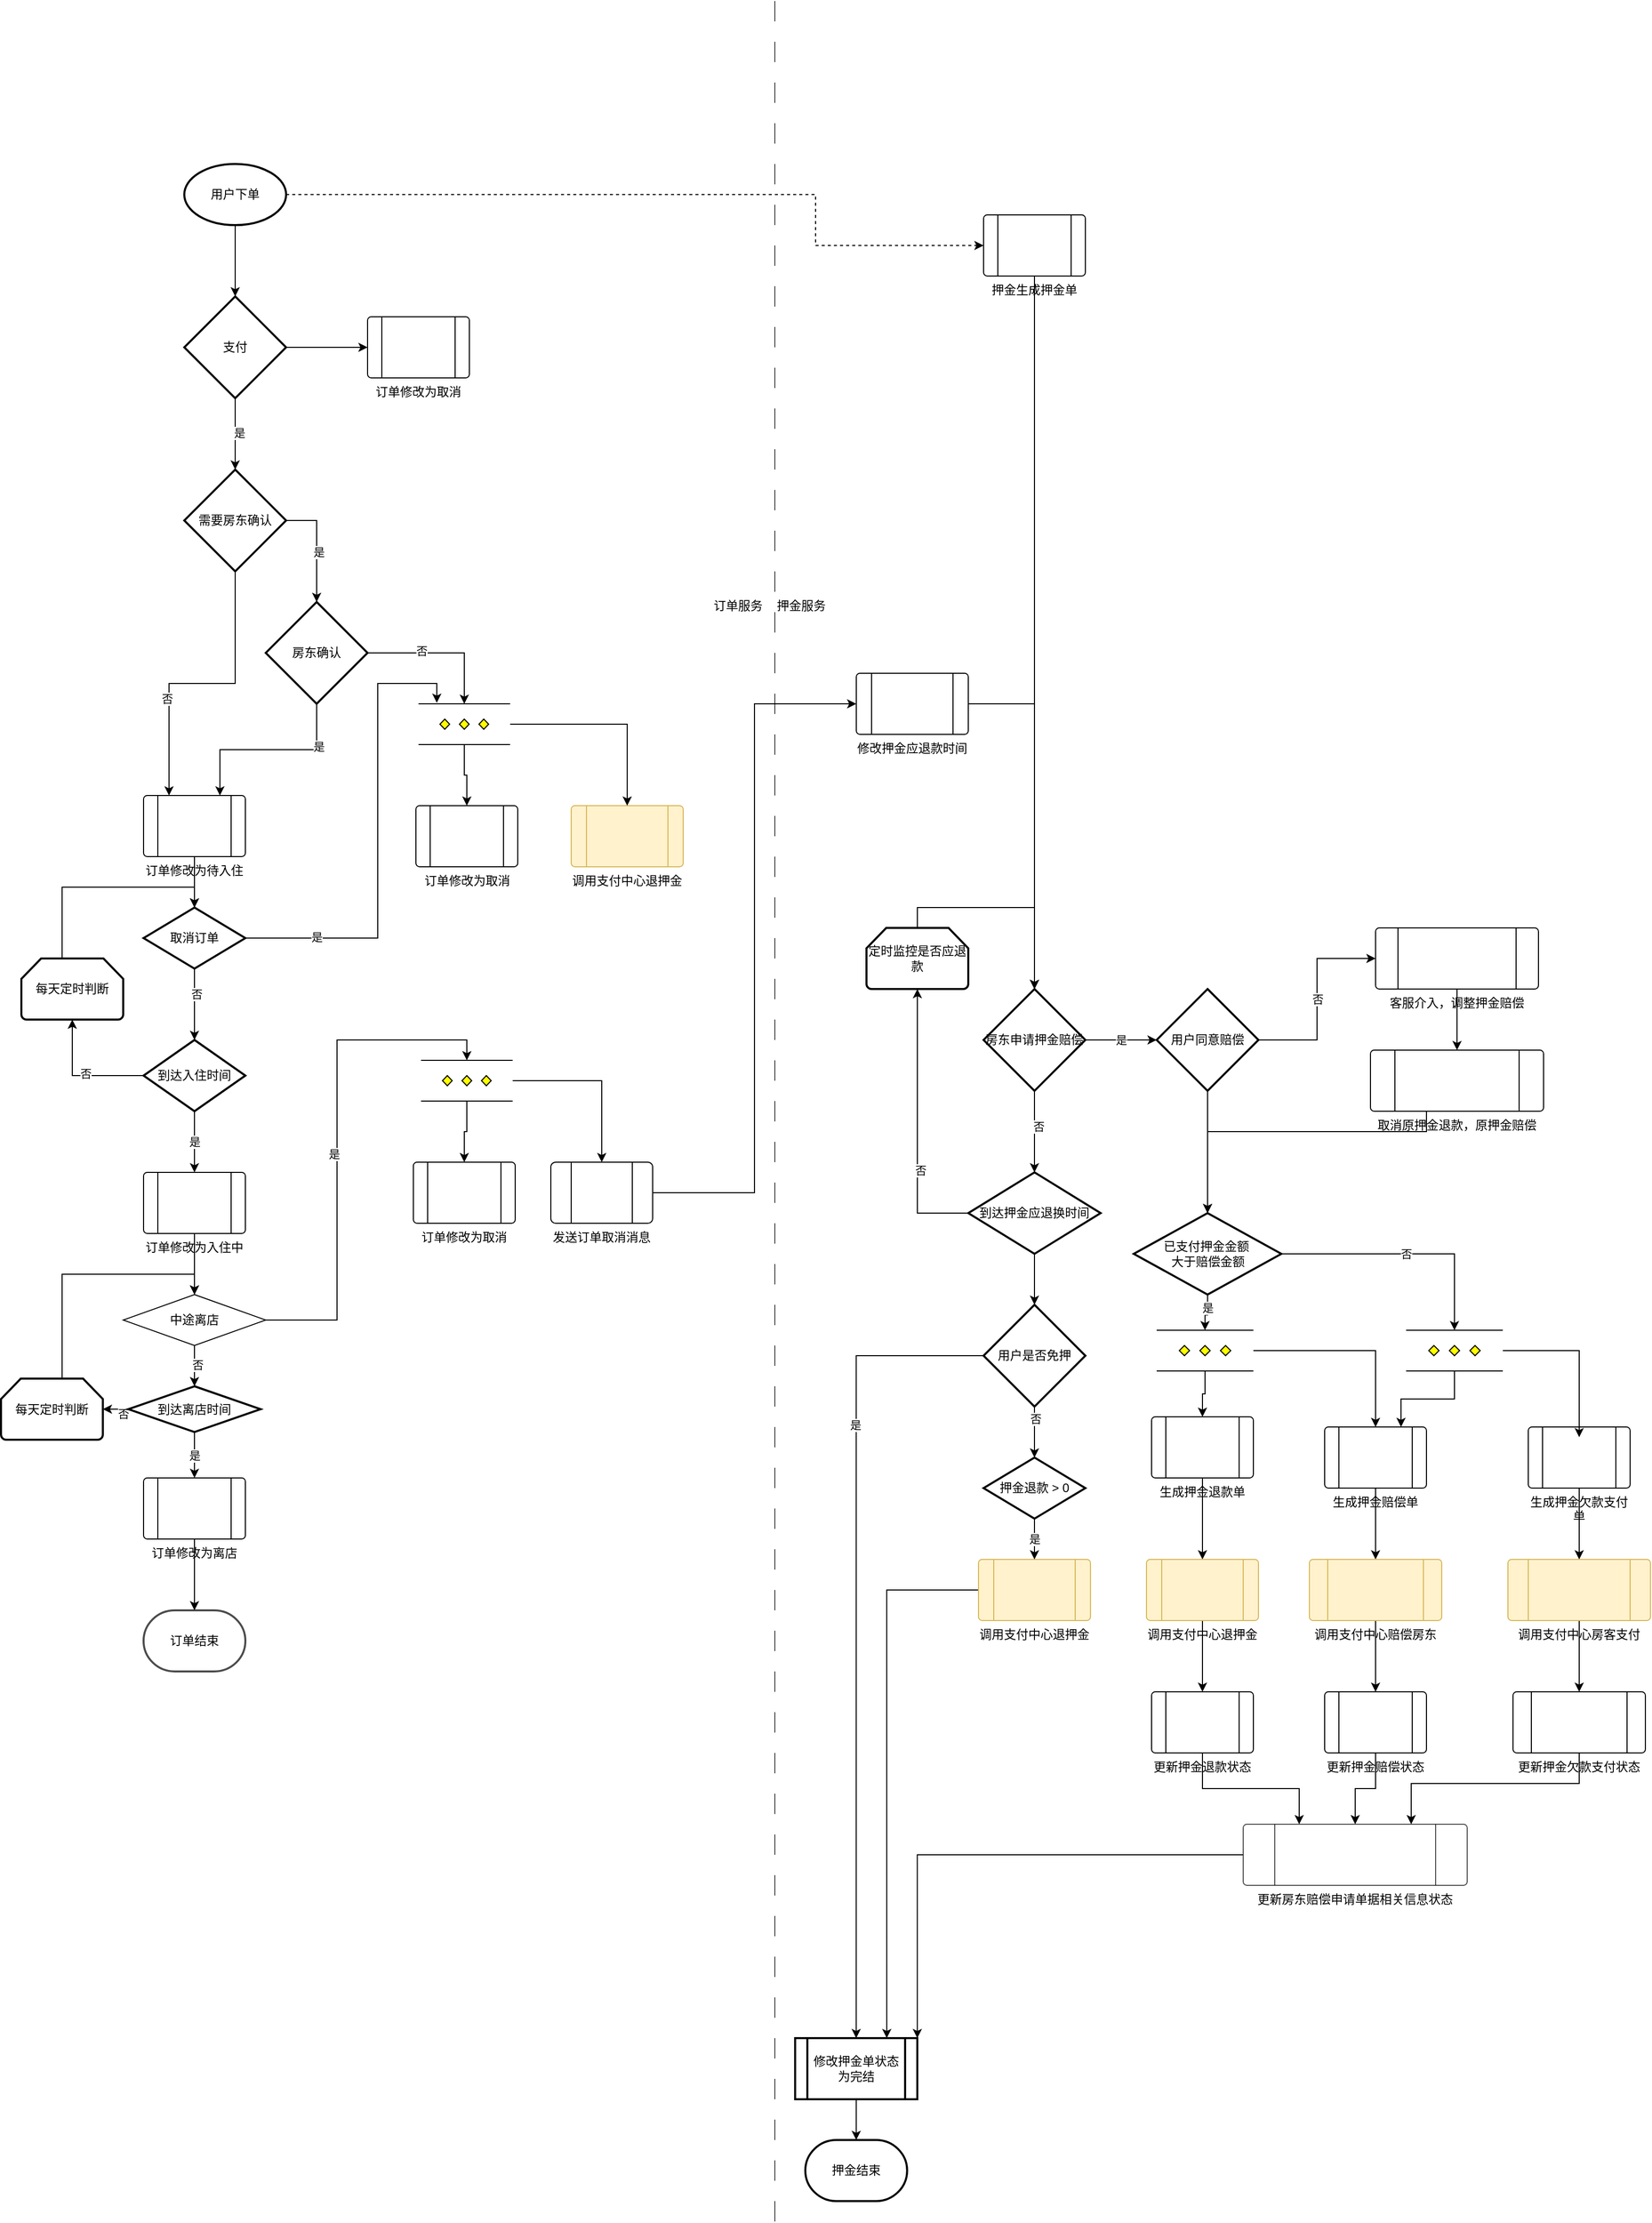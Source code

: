 <mxfile version="13.8.9-1" type="github">
  <diagram id="CqDLDWrJa-jndo9C78Bm" name="Page-1">
    <mxGraphModel dx="946" dy="542" grid="1" gridSize="10" guides="1" tooltips="1" connect="1" arrows="1" fold="1" page="1" pageScale="1" pageWidth="4681" pageHeight="3300" math="0" shadow="0">
      <root>
        <mxCell id="0" />
        <mxCell id="1" parent="0" />
        <mxCell id="YZ6cj2licxc5QXh-B7IP-3" value="调用支付中心退押金" style="verticalLabelPosition=bottom;verticalAlign=top;html=1;shape=process;whiteSpace=wrap;rounded=1;size=0.14;arcSize=6;fillColor=#fff2cc;strokeColor=#d6b656;" parent="1" vertex="1">
          <mxGeometry x="1910" y="1260" width="110" height="60" as="geometry" />
        </mxCell>
        <mxCell id="YZ6cj2licxc5QXh-B7IP-10" style="edgeStyle=orthogonalEdgeStyle;rounded=0;orthogonalLoop=1;jettySize=auto;html=1;exitX=1;exitY=0.5;exitDx=0;exitDy=0;exitPerimeter=0;" parent="1" source="YZ6cj2licxc5QXh-B7IP-4" target="YZ6cj2licxc5QXh-B7IP-5" edge="1">
          <mxGeometry relative="1" as="geometry">
            <mxPoint x="1680" y="1040" as="targetPoint" />
            <Array as="points">
              <mxPoint x="1660" y="980" />
            </Array>
          </mxGeometry>
        </mxCell>
        <mxCell id="YZ6cj2licxc5QXh-B7IP-14" value="是" style="edgeLabel;html=1;align=center;verticalAlign=middle;resizable=0;points=[];" parent="YZ6cj2licxc5QXh-B7IP-10" vertex="1" connectable="0">
          <mxGeometry x="0.107" y="2" relative="1" as="geometry">
            <mxPoint as="offset" />
          </mxGeometry>
        </mxCell>
        <mxCell id="YZ6cj2licxc5QXh-B7IP-18" style="edgeStyle=orthogonalEdgeStyle;rounded=0;orthogonalLoop=1;jettySize=auto;html=1;entryX=0.25;entryY=0;entryDx=0;entryDy=0;" parent="1" source="YZ6cj2licxc5QXh-B7IP-4" target="YZ6cj2licxc5QXh-B7IP-26" edge="1">
          <mxGeometry relative="1" as="geometry">
            <mxPoint x="1500" y="1150" as="targetPoint" />
          </mxGeometry>
        </mxCell>
        <mxCell id="YZ6cj2licxc5QXh-B7IP-19" value="否" style="edgeLabel;html=1;align=center;verticalAlign=middle;resizable=0;points=[];" parent="YZ6cj2licxc5QXh-B7IP-18" vertex="1" connectable="0">
          <mxGeometry x="0.333" y="-2" relative="1" as="geometry">
            <mxPoint as="offset" />
          </mxGeometry>
        </mxCell>
        <mxCell id="YZ6cj2licxc5QXh-B7IP-4" value="需要房东确认" style="strokeWidth=2;html=1;shape=mxgraph.flowchart.decision;whiteSpace=wrap;" parent="1" vertex="1">
          <mxGeometry x="1530" y="930" width="100" height="100" as="geometry" />
        </mxCell>
        <mxCell id="YZ6cj2licxc5QXh-B7IP-30" style="edgeStyle=orthogonalEdgeStyle;rounded=0;orthogonalLoop=1;jettySize=auto;html=1;exitX=0.5;exitY=1;exitDx=0;exitDy=0;exitPerimeter=0;entryX=0.75;entryY=0;entryDx=0;entryDy=0;" parent="1" source="YZ6cj2licxc5QXh-B7IP-5" target="YZ6cj2licxc5QXh-B7IP-26" edge="1">
          <mxGeometry relative="1" as="geometry" />
        </mxCell>
        <mxCell id="YZ6cj2licxc5QXh-B7IP-31" value="是" style="edgeLabel;html=1;align=center;verticalAlign=middle;resizable=0;points=[];" parent="YZ6cj2licxc5QXh-B7IP-30" vertex="1" connectable="0">
          <mxGeometry x="-0.546" y="2" relative="1" as="geometry">
            <mxPoint as="offset" />
          </mxGeometry>
        </mxCell>
        <mxCell id="YZ6cj2licxc5QXh-B7IP-42" style="edgeStyle=orthogonalEdgeStyle;rounded=0;orthogonalLoop=1;jettySize=auto;html=1;entryX=0.5;entryY=0;entryDx=0;entryDy=0;entryPerimeter=0;" parent="1" source="YZ6cj2licxc5QXh-B7IP-5" target="YZ6cj2licxc5QXh-B7IP-34" edge="1">
          <mxGeometry relative="1" as="geometry" />
        </mxCell>
        <mxCell id="YZ6cj2licxc5QXh-B7IP-43" value="否" style="edgeLabel;html=1;align=center;verticalAlign=middle;resizable=0;points=[];" parent="YZ6cj2licxc5QXh-B7IP-42" vertex="1" connectable="0">
          <mxGeometry x="-0.272" y="2" relative="1" as="geometry">
            <mxPoint as="offset" />
          </mxGeometry>
        </mxCell>
        <mxCell id="YZ6cj2licxc5QXh-B7IP-5" value="房东确认" style="strokeWidth=2;html=1;shape=mxgraph.flowchart.decision;whiteSpace=wrap;" parent="1" vertex="1">
          <mxGeometry x="1610" y="1060" width="100" height="100" as="geometry" />
        </mxCell>
        <mxCell id="YZ6cj2licxc5QXh-B7IP-27" style="edgeStyle=orthogonalEdgeStyle;rounded=0;orthogonalLoop=1;jettySize=auto;html=1;exitX=0.5;exitY=1;exitDx=0;exitDy=0;exitPerimeter=0;entryX=0.5;entryY=0;entryDx=0;entryDy=0;entryPerimeter=0;" parent="1" source="YZ6cj2licxc5QXh-B7IP-6" target="YZ6cj2licxc5QXh-B7IP-25" edge="1">
          <mxGeometry relative="1" as="geometry" />
        </mxCell>
        <mxCell id="YZ6cj2licxc5QXh-B7IP-44" style="edgeStyle=orthogonalEdgeStyle;rounded=0;orthogonalLoop=1;jettySize=auto;html=1;entryX=0;entryY=0.5;entryDx=0;entryDy=0;dashed=1;" parent="1" source="YZ6cj2licxc5QXh-B7IP-6" target="YZ6cj2licxc5QXh-B7IP-7" edge="1">
          <mxGeometry relative="1" as="geometry">
            <Array as="points">
              <mxPoint x="2150" y="660" />
              <mxPoint x="2150" y="710" />
            </Array>
          </mxGeometry>
        </mxCell>
        <mxCell id="YZ6cj2licxc5QXh-B7IP-6" value="用户下单" style="strokeWidth=2;html=1;shape=mxgraph.flowchart.start_1;whiteSpace=wrap;" parent="1" vertex="1">
          <mxGeometry x="1530" y="630" width="100" height="60" as="geometry" />
        </mxCell>
        <mxCell id="YZ6cj2licxc5QXh-B7IP-106" style="edgeStyle=orthogonalEdgeStyle;rounded=0;orthogonalLoop=1;jettySize=auto;html=1;entryX=0.5;entryY=0;entryDx=0;entryDy=0;entryPerimeter=0;" parent="1" source="YZ6cj2licxc5QXh-B7IP-7" target="YZ6cj2licxc5QXh-B7IP-90" edge="1">
          <mxGeometry relative="1" as="geometry" />
        </mxCell>
        <mxCell id="YZ6cj2licxc5QXh-B7IP-7" value="押金生成押金单" style="verticalLabelPosition=bottom;verticalAlign=top;html=1;shape=process;whiteSpace=wrap;rounded=1;size=0.14;arcSize=6;" parent="1" vertex="1">
          <mxGeometry x="2315" y="680" width="100" height="60" as="geometry" />
        </mxCell>
        <mxCell id="YZ6cj2licxc5QXh-B7IP-12" value="订单修改为取消" style="verticalLabelPosition=bottom;verticalAlign=top;html=1;shape=process;whiteSpace=wrap;rounded=1;size=0.14;arcSize=6;" parent="1" vertex="1">
          <mxGeometry x="1757.5" y="1260" width="100" height="60" as="geometry" />
        </mxCell>
        <mxCell id="YZ6cj2licxc5QXh-B7IP-28" style="edgeStyle=orthogonalEdgeStyle;rounded=0;orthogonalLoop=1;jettySize=auto;html=1;exitX=0.5;exitY=1;exitDx=0;exitDy=0;exitPerimeter=0;entryX=0.5;entryY=0;entryDx=0;entryDy=0;entryPerimeter=0;" parent="1" source="YZ6cj2licxc5QXh-B7IP-25" target="YZ6cj2licxc5QXh-B7IP-4" edge="1">
          <mxGeometry relative="1" as="geometry" />
        </mxCell>
        <mxCell id="YZ6cj2licxc5QXh-B7IP-32" value="是" style="edgeLabel;html=1;align=center;verticalAlign=middle;resizable=0;points=[];" parent="YZ6cj2licxc5QXh-B7IP-28" vertex="1" connectable="0">
          <mxGeometry x="-0.029" y="4" relative="1" as="geometry">
            <mxPoint as="offset" />
          </mxGeometry>
        </mxCell>
        <mxCell id="YZ6cj2licxc5QXh-B7IP-41" style="edgeStyle=orthogonalEdgeStyle;rounded=0;orthogonalLoop=1;jettySize=auto;html=1;entryX=0;entryY=0.5;entryDx=0;entryDy=0;" parent="1" source="YZ6cj2licxc5QXh-B7IP-25" target="YZ6cj2licxc5QXh-B7IP-40" edge="1">
          <mxGeometry relative="1" as="geometry" />
        </mxCell>
        <mxCell id="YZ6cj2licxc5QXh-B7IP-25" value="支付" style="strokeWidth=2;html=1;shape=mxgraph.flowchart.decision;whiteSpace=wrap;" parent="1" vertex="1">
          <mxGeometry x="1530" y="760" width="100" height="100" as="geometry" />
        </mxCell>
        <mxCell id="YZ6cj2licxc5QXh-B7IP-66" style="edgeStyle=orthogonalEdgeStyle;rounded=0;orthogonalLoop=1;jettySize=auto;html=1;entryX=0.5;entryY=0;entryDx=0;entryDy=0;entryPerimeter=0;" parent="1" source="YZ6cj2licxc5QXh-B7IP-26" target="YZ6cj2licxc5QXh-B7IP-38" edge="1">
          <mxGeometry relative="1" as="geometry" />
        </mxCell>
        <mxCell id="YZ6cj2licxc5QXh-B7IP-26" value="订单修改为待入住" style="verticalLabelPosition=bottom;verticalAlign=top;html=1;shape=process;whiteSpace=wrap;rounded=1;size=0.14;arcSize=6;" parent="1" vertex="1">
          <mxGeometry x="1490" y="1250" width="100" height="60" as="geometry" />
        </mxCell>
        <mxCell id="YZ6cj2licxc5QXh-B7IP-46" style="edgeStyle=orthogonalEdgeStyle;rounded=0;orthogonalLoop=1;jettySize=auto;html=1;entryX=0.5;entryY=0;entryDx=0;entryDy=0;" parent="1" source="YZ6cj2licxc5QXh-B7IP-34" target="YZ6cj2licxc5QXh-B7IP-12" edge="1">
          <mxGeometry relative="1" as="geometry">
            <mxPoint x="1807.5" y="1250" as="targetPoint" />
          </mxGeometry>
        </mxCell>
        <mxCell id="YZ6cj2licxc5QXh-B7IP-47" style="edgeStyle=orthogonalEdgeStyle;rounded=0;orthogonalLoop=1;jettySize=auto;html=1;" parent="1" source="YZ6cj2licxc5QXh-B7IP-34" target="YZ6cj2licxc5QXh-B7IP-3" edge="1">
          <mxGeometry relative="1" as="geometry" />
        </mxCell>
        <mxCell id="YZ6cj2licxc5QXh-B7IP-34" value="" style="verticalLabelPosition=bottom;verticalAlign=top;html=1;shape=mxgraph.flowchart.parallel_mode;pointerEvents=1" parent="1" vertex="1">
          <mxGeometry x="1760" y="1160" width="90" height="40" as="geometry" />
        </mxCell>
        <mxCell id="YZ6cj2licxc5QXh-B7IP-67" style="edgeStyle=orthogonalEdgeStyle;rounded=0;orthogonalLoop=1;jettySize=auto;html=1;exitX=0.5;exitY=1;exitDx=0;exitDy=0;exitPerimeter=0;entryX=0.5;entryY=0;entryDx=0;entryDy=0;entryPerimeter=0;" parent="1" source="YZ6cj2licxc5QXh-B7IP-38" target="YZ6cj2licxc5QXh-B7IP-63" edge="1">
          <mxGeometry relative="1" as="geometry" />
        </mxCell>
        <mxCell id="YZ6cj2licxc5QXh-B7IP-68" value="否" style="edgeLabel;html=1;align=center;verticalAlign=middle;resizable=0;points=[];" parent="YZ6cj2licxc5QXh-B7IP-67" vertex="1" connectable="0">
          <mxGeometry x="-0.286" y="2" relative="1" as="geometry">
            <mxPoint as="offset" />
          </mxGeometry>
        </mxCell>
        <mxCell id="IQoeNceA4I0Qv3CxPhP2-80" style="edgeStyle=orthogonalEdgeStyle;rounded=0;orthogonalLoop=1;jettySize=auto;html=1;entryX=0.2;entryY=-0.025;entryDx=0;entryDy=0;entryPerimeter=0;" edge="1" parent="1" source="YZ6cj2licxc5QXh-B7IP-38" target="YZ6cj2licxc5QXh-B7IP-34">
          <mxGeometry relative="1" as="geometry">
            <Array as="points">
              <mxPoint x="1720" y="1390" />
              <mxPoint x="1720" y="1140" />
              <mxPoint x="1778" y="1140" />
            </Array>
          </mxGeometry>
        </mxCell>
        <mxCell id="IQoeNceA4I0Qv3CxPhP2-81" value="是" style="edgeLabel;html=1;align=center;verticalAlign=middle;resizable=0;points=[];" vertex="1" connectable="0" parent="IQoeNceA4I0Qv3CxPhP2-80">
          <mxGeometry x="-0.694" y="1" relative="1" as="geometry">
            <mxPoint as="offset" />
          </mxGeometry>
        </mxCell>
        <mxCell id="YZ6cj2licxc5QXh-B7IP-38" value="取消订单" style="strokeWidth=2;html=1;shape=mxgraph.flowchart.decision;whiteSpace=wrap;" parent="1" vertex="1">
          <mxGeometry x="1490" y="1360" width="100" height="60" as="geometry" />
        </mxCell>
        <mxCell id="YZ6cj2licxc5QXh-B7IP-40" value="订单修改为取消" style="verticalLabelPosition=bottom;verticalAlign=top;html=1;shape=process;whiteSpace=wrap;rounded=1;size=0.14;arcSize=6;" parent="1" vertex="1">
          <mxGeometry x="1710" y="780" width="100" height="60" as="geometry" />
        </mxCell>
        <mxCell id="IQoeNceA4I0Qv3CxPhP2-16" style="edgeStyle=orthogonalEdgeStyle;rounded=0;orthogonalLoop=1;jettySize=auto;html=1;entryX=0.75;entryY=0;entryDx=0;entryDy=0;" edge="1" parent="1" source="YZ6cj2licxc5QXh-B7IP-51" target="IQoeNceA4I0Qv3CxPhP2-12">
          <mxGeometry relative="1" as="geometry" />
        </mxCell>
        <mxCell id="YZ6cj2licxc5QXh-B7IP-51" value="调用支付中心退押金" style="verticalLabelPosition=bottom;verticalAlign=top;html=1;shape=process;whiteSpace=wrap;rounded=1;size=0.14;arcSize=6;fillColor=#fff2cc;strokeColor=#d6b656;" parent="1" vertex="1">
          <mxGeometry x="2310" y="2000" width="110" height="60" as="geometry" />
        </mxCell>
        <mxCell id="YZ6cj2licxc5QXh-B7IP-52" value="订单修改为取消" style="verticalLabelPosition=bottom;verticalAlign=top;html=1;shape=process;whiteSpace=wrap;rounded=1;size=0.14;arcSize=6;" parent="1" vertex="1">
          <mxGeometry x="1755" y="1610" width="100" height="60" as="geometry" />
        </mxCell>
        <mxCell id="YZ6cj2licxc5QXh-B7IP-53" style="edgeStyle=orthogonalEdgeStyle;rounded=0;orthogonalLoop=1;jettySize=auto;html=1;entryX=0.5;entryY=0;entryDx=0;entryDy=0;" parent="1" source="YZ6cj2licxc5QXh-B7IP-55" target="YZ6cj2licxc5QXh-B7IP-52" edge="1">
          <mxGeometry relative="1" as="geometry">
            <mxPoint x="1810" y="1600" as="targetPoint" />
          </mxGeometry>
        </mxCell>
        <mxCell id="YZ6cj2licxc5QXh-B7IP-105" style="edgeStyle=orthogonalEdgeStyle;rounded=0;orthogonalLoop=1;jettySize=auto;html=1;" parent="1" source="YZ6cj2licxc5QXh-B7IP-55" target="YZ6cj2licxc5QXh-B7IP-56" edge="1">
          <mxGeometry relative="1" as="geometry" />
        </mxCell>
        <mxCell id="YZ6cj2licxc5QXh-B7IP-55" value="" style="verticalLabelPosition=bottom;verticalAlign=top;html=1;shape=mxgraph.flowchart.parallel_mode;pointerEvents=1" parent="1" vertex="1">
          <mxGeometry x="1762.5" y="1510" width="90" height="40" as="geometry" />
        </mxCell>
        <mxCell id="IQoeNceA4I0Qv3CxPhP2-4" style="edgeStyle=orthogonalEdgeStyle;rounded=0;orthogonalLoop=1;jettySize=auto;html=1;entryX=0;entryY=0.5;entryDx=0;entryDy=0;" edge="1" parent="1" source="YZ6cj2licxc5QXh-B7IP-56" target="IQoeNceA4I0Qv3CxPhP2-2">
          <mxGeometry relative="1" as="geometry" />
        </mxCell>
        <mxCell id="YZ6cj2licxc5QXh-B7IP-56" value="发送订单取消消息" style="verticalLabelPosition=bottom;verticalAlign=top;html=1;shape=process;whiteSpace=wrap;rounded=1;size=0.2;arcSize=8;" parent="1" vertex="1">
          <mxGeometry x="1890" y="1610" width="100" height="60" as="geometry" />
        </mxCell>
        <mxCell id="YZ6cj2licxc5QXh-B7IP-77" style="edgeStyle=orthogonalEdgeStyle;rounded=0;orthogonalLoop=1;jettySize=auto;html=1;entryX=0.5;entryY=0;entryDx=0;entryDy=0;" parent="1" source="YZ6cj2licxc5QXh-B7IP-58" target="YZ6cj2licxc5QXh-B7IP-62" edge="1">
          <mxGeometry relative="1" as="geometry" />
        </mxCell>
        <mxCell id="YZ6cj2licxc5QXh-B7IP-58" value="订单修改为入住中" style="verticalLabelPosition=bottom;verticalAlign=top;html=1;shape=process;whiteSpace=wrap;rounded=1;size=0.14;arcSize=6;" parent="1" vertex="1">
          <mxGeometry x="1490" y="1620" width="100" height="60" as="geometry" />
        </mxCell>
        <mxCell id="YZ6cj2licxc5QXh-B7IP-75" style="edgeStyle=orthogonalEdgeStyle;rounded=0;orthogonalLoop=1;jettySize=auto;html=1;exitX=1;exitY=0.5;exitDx=0;exitDy=0;entryX=0.5;entryY=0;entryDx=0;entryDy=0;entryPerimeter=0;" parent="1" source="YZ6cj2licxc5QXh-B7IP-62" edge="1" target="YZ6cj2licxc5QXh-B7IP-55">
          <mxGeometry relative="1" as="geometry">
            <mxPoint x="1810" y="1430" as="targetPoint" />
            <Array as="points">
              <mxPoint x="1680" y="1765" />
              <mxPoint x="1680" y="1490" />
              <mxPoint x="1808" y="1490" />
            </Array>
          </mxGeometry>
        </mxCell>
        <mxCell id="IQoeNceA4I0Qv3CxPhP2-82" value="是" style="edgeLabel;html=1;align=center;verticalAlign=middle;resizable=0;points=[];" vertex="1" connectable="0" parent="YZ6cj2licxc5QXh-B7IP-75">
          <mxGeometry x="-0.054" y="3" relative="1" as="geometry">
            <mxPoint as="offset" />
          </mxGeometry>
        </mxCell>
        <mxCell id="YZ6cj2licxc5QXh-B7IP-85" style="edgeStyle=orthogonalEdgeStyle;rounded=0;orthogonalLoop=1;jettySize=auto;html=1;entryX=0.5;entryY=0;entryDx=0;entryDy=0;entryPerimeter=0;" parent="1" source="YZ6cj2licxc5QXh-B7IP-62" target="YZ6cj2licxc5QXh-B7IP-79" edge="1">
          <mxGeometry relative="1" as="geometry" />
        </mxCell>
        <mxCell id="YZ6cj2licxc5QXh-B7IP-86" value="否" style="edgeLabel;html=1;align=center;verticalAlign=middle;resizable=0;points=[];" parent="YZ6cj2licxc5QXh-B7IP-85" vertex="1" connectable="0">
          <mxGeometry x="-0.067" y="3" relative="1" as="geometry">
            <mxPoint as="offset" />
          </mxGeometry>
        </mxCell>
        <mxCell id="YZ6cj2licxc5QXh-B7IP-62" value="中途离店" style="rhombus;whiteSpace=wrap;html=1;" parent="1" vertex="1">
          <mxGeometry x="1470" y="1740" width="140" height="50" as="geometry" />
        </mxCell>
        <mxCell id="YZ6cj2licxc5QXh-B7IP-69" value="是" style="edgeStyle=orthogonalEdgeStyle;rounded=0;orthogonalLoop=1;jettySize=auto;html=1;entryX=0.5;entryY=0;entryDx=0;entryDy=0;" parent="1" source="YZ6cj2licxc5QXh-B7IP-63" target="YZ6cj2licxc5QXh-B7IP-58" edge="1">
          <mxGeometry relative="1" as="geometry" />
        </mxCell>
        <mxCell id="YZ6cj2licxc5QXh-B7IP-73" style="edgeStyle=orthogonalEdgeStyle;rounded=0;orthogonalLoop=1;jettySize=auto;html=1;entryX=0.5;entryY=1;entryDx=0;entryDy=0;entryPerimeter=0;" parent="1" source="YZ6cj2licxc5QXh-B7IP-63" target="YZ6cj2licxc5QXh-B7IP-72" edge="1">
          <mxGeometry relative="1" as="geometry" />
        </mxCell>
        <mxCell id="YZ6cj2licxc5QXh-B7IP-115" value="否" style="edgeLabel;html=1;align=center;verticalAlign=middle;resizable=0;points=[];" parent="YZ6cj2licxc5QXh-B7IP-73" vertex="1" connectable="0">
          <mxGeometry x="-0.067" y="-2" relative="1" as="geometry">
            <mxPoint x="1" as="offset" />
          </mxGeometry>
        </mxCell>
        <mxCell id="YZ6cj2licxc5QXh-B7IP-63" value="到达入住时间" style="strokeWidth=2;html=1;shape=mxgraph.flowchart.decision;whiteSpace=wrap;" parent="1" vertex="1">
          <mxGeometry x="1490" y="1490" width="100" height="70" as="geometry" />
        </mxCell>
        <mxCell id="IQoeNceA4I0Qv3CxPhP2-74" style="edgeStyle=orthogonalEdgeStyle;rounded=0;orthogonalLoop=1;jettySize=auto;html=1;entryX=0.5;entryY=0;entryDx=0;entryDy=0;entryPerimeter=0;" edge="1" parent="1" source="YZ6cj2licxc5QXh-B7IP-65" target="IQoeNceA4I0Qv3CxPhP2-75">
          <mxGeometry relative="1" as="geometry">
            <mxPoint x="1540" y="2040" as="targetPoint" />
          </mxGeometry>
        </mxCell>
        <mxCell id="YZ6cj2licxc5QXh-B7IP-65" value="订单修改为离店" style="verticalLabelPosition=bottom;verticalAlign=top;html=1;shape=process;whiteSpace=wrap;rounded=1;size=0.14;arcSize=6;" parent="1" vertex="1">
          <mxGeometry x="1490" y="1920" width="100" height="60" as="geometry" />
        </mxCell>
        <mxCell id="YZ6cj2licxc5QXh-B7IP-74" style="edgeStyle=orthogonalEdgeStyle;rounded=0;orthogonalLoop=1;jettySize=auto;html=1;entryX=0.5;entryY=0;entryDx=0;entryDy=0;entryPerimeter=0;" parent="1" source="YZ6cj2licxc5QXh-B7IP-72" target="YZ6cj2licxc5QXh-B7IP-38" edge="1">
          <mxGeometry relative="1" as="geometry">
            <Array as="points">
              <mxPoint x="1410" y="1340" />
              <mxPoint x="1540" y="1340" />
            </Array>
          </mxGeometry>
        </mxCell>
        <mxCell id="YZ6cj2licxc5QXh-B7IP-72" value="每天定时判断" style="strokeWidth=2;html=1;shape=mxgraph.flowchart.loop_limit;whiteSpace=wrap;" parent="1" vertex="1">
          <mxGeometry x="1370" y="1410" width="100" height="60" as="geometry" />
        </mxCell>
        <mxCell id="YZ6cj2licxc5QXh-B7IP-83" style="edgeStyle=orthogonalEdgeStyle;rounded=0;orthogonalLoop=1;jettySize=auto;html=1;entryX=1;entryY=0.5;entryDx=0;entryDy=0;entryPerimeter=0;" parent="1" source="YZ6cj2licxc5QXh-B7IP-79" target="YZ6cj2licxc5QXh-B7IP-82" edge="1">
          <mxGeometry relative="1" as="geometry" />
        </mxCell>
        <mxCell id="YZ6cj2licxc5QXh-B7IP-88" value="否" style="edgeLabel;html=1;align=center;verticalAlign=middle;resizable=0;points=[];" parent="YZ6cj2licxc5QXh-B7IP-83" vertex="1" connectable="0">
          <mxGeometry x="0.28" y="4" relative="1" as="geometry">
            <mxPoint as="offset" />
          </mxGeometry>
        </mxCell>
        <mxCell id="YZ6cj2licxc5QXh-B7IP-87" value="是" style="edgeStyle=orthogonalEdgeStyle;rounded=0;orthogonalLoop=1;jettySize=auto;html=1;exitX=0.5;exitY=1;exitDx=0;exitDy=0;exitPerimeter=0;entryX=0.5;entryY=0;entryDx=0;entryDy=0;" parent="1" source="YZ6cj2licxc5QXh-B7IP-79" target="YZ6cj2licxc5QXh-B7IP-65" edge="1">
          <mxGeometry relative="1" as="geometry" />
        </mxCell>
        <mxCell id="YZ6cj2licxc5QXh-B7IP-79" value="到达离店时间" style="strokeWidth=2;html=1;shape=mxgraph.flowchart.decision;whiteSpace=wrap;" parent="1" vertex="1">
          <mxGeometry x="1475" y="1830" width="130" height="45" as="geometry" />
        </mxCell>
        <mxCell id="YZ6cj2licxc5QXh-B7IP-84" style="edgeStyle=orthogonalEdgeStyle;rounded=0;orthogonalLoop=1;jettySize=auto;html=1;entryX=0.5;entryY=0;entryDx=0;entryDy=0;" parent="1" source="YZ6cj2licxc5QXh-B7IP-82" target="YZ6cj2licxc5QXh-B7IP-62" edge="1">
          <mxGeometry relative="1" as="geometry">
            <mxPoint x="1390" y="1700" as="targetPoint" />
            <Array as="points">
              <mxPoint x="1410" y="1720" />
              <mxPoint x="1540" y="1720" />
            </Array>
          </mxGeometry>
        </mxCell>
        <mxCell id="YZ6cj2licxc5QXh-B7IP-82" value="每天定时判断" style="strokeWidth=2;html=1;shape=mxgraph.flowchart.loop_limit;whiteSpace=wrap;" parent="1" vertex="1">
          <mxGeometry x="1350" y="1822.5" width="100" height="60" as="geometry" />
        </mxCell>
        <mxCell id="YZ6cj2licxc5QXh-B7IP-116" style="edgeStyle=orthogonalEdgeStyle;rounded=0;orthogonalLoop=1;jettySize=auto;html=1;exitX=0.5;exitY=0;exitDx=0;exitDy=0;exitPerimeter=0;entryX=0.5;entryY=0;entryDx=0;entryDy=0;entryPerimeter=0;" parent="1" source="YZ6cj2licxc5QXh-B7IP-89" target="YZ6cj2licxc5QXh-B7IP-90" edge="1">
          <mxGeometry relative="1" as="geometry" />
        </mxCell>
        <mxCell id="YZ6cj2licxc5QXh-B7IP-89" value="定时监控是否应退款" style="strokeWidth=2;html=1;shape=mxgraph.flowchart.loop_limit;whiteSpace=wrap;" parent="1" vertex="1">
          <mxGeometry x="2200" y="1380" width="100" height="60" as="geometry" />
        </mxCell>
        <mxCell id="YZ6cj2licxc5QXh-B7IP-96" style="edgeStyle=orthogonalEdgeStyle;rounded=0;orthogonalLoop=1;jettySize=auto;html=1;entryX=0.5;entryY=0;entryDx=0;entryDy=0;entryPerimeter=0;" parent="1" source="YZ6cj2licxc5QXh-B7IP-90" target="YZ6cj2licxc5QXh-B7IP-92" edge="1">
          <mxGeometry relative="1" as="geometry" />
        </mxCell>
        <mxCell id="YZ6cj2licxc5QXh-B7IP-97" value="否" style="edgeLabel;html=1;align=center;verticalAlign=middle;resizable=0;points=[];" parent="YZ6cj2licxc5QXh-B7IP-96" vertex="1" connectable="0">
          <mxGeometry x="-0.125" y="4" relative="1" as="geometry">
            <mxPoint as="offset" />
          </mxGeometry>
        </mxCell>
        <mxCell id="YZ6cj2licxc5QXh-B7IP-98" value="是" style="edgeStyle=orthogonalEdgeStyle;rounded=0;orthogonalLoop=1;jettySize=auto;html=1;entryX=0;entryY=0.5;entryDx=0;entryDy=0;entryPerimeter=0;" parent="1" source="YZ6cj2licxc5QXh-B7IP-90" target="YZ6cj2licxc5QXh-B7IP-91" edge="1">
          <mxGeometry relative="1" as="geometry" />
        </mxCell>
        <mxCell id="YZ6cj2licxc5QXh-B7IP-90" value="房东申请押金赔偿" style="strokeWidth=2;html=1;shape=mxgraph.flowchart.decision;whiteSpace=wrap;" parent="1" vertex="1">
          <mxGeometry x="2315" y="1440" width="100" height="100" as="geometry" />
        </mxCell>
        <mxCell id="YZ6cj2licxc5QXh-B7IP-103" value="否" style="edgeStyle=orthogonalEdgeStyle;rounded=0;orthogonalLoop=1;jettySize=auto;html=1;entryX=0;entryY=0.5;entryDx=0;entryDy=0;" parent="1" source="YZ6cj2licxc5QXh-B7IP-91" edge="1" target="IQoeNceA4I0Qv3CxPhP2-7">
          <mxGeometry relative="1" as="geometry">
            <mxPoint x="2665.0" y="1490" as="targetPoint" />
          </mxGeometry>
        </mxCell>
        <mxCell id="IQoeNceA4I0Qv3CxPhP2-17" style="edgeStyle=orthogonalEdgeStyle;rounded=0;orthogonalLoop=1;jettySize=auto;html=1;entryX=0.5;entryY=0;entryDx=0;entryDy=0;entryPerimeter=0;" edge="1" parent="1" source="YZ6cj2licxc5QXh-B7IP-91" target="IQoeNceA4I0Qv3CxPhP2-30">
          <mxGeometry relative="1" as="geometry" />
        </mxCell>
        <mxCell id="YZ6cj2licxc5QXh-B7IP-91" value="用户同意赔偿" style="strokeWidth=2;html=1;shape=mxgraph.flowchart.decision;whiteSpace=wrap;" parent="1" vertex="1">
          <mxGeometry x="2485" y="1440" width="100" height="100" as="geometry" />
        </mxCell>
        <mxCell id="YZ6cj2licxc5QXh-B7IP-93" style="edgeStyle=orthogonalEdgeStyle;rounded=0;orthogonalLoop=1;jettySize=auto;html=1;entryX=0.5;entryY=1;entryDx=0;entryDy=0;entryPerimeter=0;" parent="1" source="YZ6cj2licxc5QXh-B7IP-92" target="YZ6cj2licxc5QXh-B7IP-89" edge="1">
          <mxGeometry relative="1" as="geometry">
            <Array as="points">
              <mxPoint x="2250" y="1660" />
            </Array>
          </mxGeometry>
        </mxCell>
        <mxCell id="YZ6cj2licxc5QXh-B7IP-94" value="否" style="edgeLabel;html=1;align=center;verticalAlign=middle;resizable=0;points=[];" parent="YZ6cj2licxc5QXh-B7IP-93" vertex="1" connectable="0">
          <mxGeometry x="-0.319" y="-3" relative="1" as="geometry">
            <mxPoint as="offset" />
          </mxGeometry>
        </mxCell>
        <mxCell id="YZ6cj2licxc5QXh-B7IP-113" style="edgeStyle=orthogonalEdgeStyle;rounded=0;orthogonalLoop=1;jettySize=auto;html=1;entryX=0.5;entryY=0;entryDx=0;entryDy=0;entryPerimeter=0;" parent="1" source="YZ6cj2licxc5QXh-B7IP-92" target="YZ6cj2licxc5QXh-B7IP-111" edge="1">
          <mxGeometry relative="1" as="geometry">
            <mxPoint x="2370" y="1810" as="targetPoint" />
            <Array as="points">
              <mxPoint x="2365" y="1723" />
            </Array>
          </mxGeometry>
        </mxCell>
        <mxCell id="YZ6cj2licxc5QXh-B7IP-92" value="到达押金应退换时间" style="strokeWidth=2;html=1;shape=mxgraph.flowchart.decision;whiteSpace=wrap;" parent="1" vertex="1">
          <mxGeometry x="2300" y="1620" width="130" height="80" as="geometry" />
        </mxCell>
        <mxCell id="YZ6cj2licxc5QXh-B7IP-108" value="押金结束" style="strokeWidth=2;html=1;shape=mxgraph.flowchart.terminator;whiteSpace=wrap;" parent="1" vertex="1">
          <mxGeometry x="2139.93" y="2570" width="100" height="60" as="geometry" />
        </mxCell>
        <mxCell id="YZ6cj2licxc5QXh-B7IP-112" style="edgeStyle=orthogonalEdgeStyle;rounded=0;orthogonalLoop=1;jettySize=auto;html=1;exitX=0.5;exitY=1;exitDx=0;exitDy=0;exitPerimeter=0;entryX=0.5;entryY=0;entryDx=0;entryDy=0;entryPerimeter=0;" parent="1" source="YZ6cj2licxc5QXh-B7IP-111" target="IQoeNceA4I0Qv3CxPhP2-8" edge="1">
          <mxGeometry relative="1" as="geometry" />
        </mxCell>
        <mxCell id="YZ6cj2licxc5QXh-B7IP-114" value="否" style="edgeLabel;html=1;align=center;verticalAlign=middle;resizable=0;points=[];" parent="YZ6cj2licxc5QXh-B7IP-112" vertex="1" connectable="0">
          <mxGeometry x="-0.528" y="1" relative="1" as="geometry">
            <mxPoint as="offset" />
          </mxGeometry>
        </mxCell>
        <mxCell id="IQoeNceA4I0Qv3CxPhP2-13" value="" style="edgeStyle=orthogonalEdgeStyle;rounded=0;orthogonalLoop=1;jettySize=auto;html=1;" edge="1" parent="1" source="YZ6cj2licxc5QXh-B7IP-111" target="IQoeNceA4I0Qv3CxPhP2-12">
          <mxGeometry relative="1" as="geometry" />
        </mxCell>
        <mxCell id="IQoeNceA4I0Qv3CxPhP2-14" value="是" style="edgeLabel;html=1;align=center;verticalAlign=middle;resizable=0;points=[];" vertex="1" connectable="0" parent="IQoeNceA4I0Qv3CxPhP2-13">
          <mxGeometry x="-0.515" y="-1" relative="1" as="geometry">
            <mxPoint as="offset" />
          </mxGeometry>
        </mxCell>
        <mxCell id="YZ6cj2licxc5QXh-B7IP-111" value="用户是否免押" style="strokeWidth=2;html=1;shape=mxgraph.flowchart.decision;whiteSpace=wrap;" parent="1" vertex="1">
          <mxGeometry x="2315" y="1750" width="100" height="100" as="geometry" />
        </mxCell>
        <mxCell id="IQoeNceA4I0Qv3CxPhP2-5" style="edgeStyle=orthogonalEdgeStyle;rounded=0;orthogonalLoop=1;jettySize=auto;html=1;entryX=0.5;entryY=0;entryDx=0;entryDy=0;entryPerimeter=0;" edge="1" parent="1" source="IQoeNceA4I0Qv3CxPhP2-2" target="YZ6cj2licxc5QXh-B7IP-90">
          <mxGeometry relative="1" as="geometry" />
        </mxCell>
        <mxCell id="IQoeNceA4I0Qv3CxPhP2-2" value="修改押金应退款时间" style="verticalLabelPosition=bottom;verticalAlign=top;html=1;shape=process;whiteSpace=wrap;rounded=1;size=0.14;arcSize=6;" vertex="1" parent="1">
          <mxGeometry x="2190" y="1130" width="110" height="60" as="geometry" />
        </mxCell>
        <mxCell id="IQoeNceA4I0Qv3CxPhP2-32" style="edgeStyle=orthogonalEdgeStyle;rounded=0;orthogonalLoop=1;jettySize=auto;html=1;entryX=0.5;entryY=0;entryDx=0;entryDy=0;entryPerimeter=0;" edge="1" parent="1" source="IQoeNceA4I0Qv3CxPhP2-6" target="IQoeNceA4I0Qv3CxPhP2-30">
          <mxGeometry relative="1" as="geometry">
            <Array as="points">
              <mxPoint x="2750" y="1580" />
              <mxPoint x="2535" y="1580" />
            </Array>
          </mxGeometry>
        </mxCell>
        <mxCell id="IQoeNceA4I0Qv3CxPhP2-6" value="取消原押金退款，原押金赔偿" style="verticalLabelPosition=bottom;verticalAlign=top;html=1;shape=process;whiteSpace=wrap;rounded=1;size=0.14;arcSize=6;" vertex="1" parent="1">
          <mxGeometry x="2695" y="1500" width="170" height="60" as="geometry" />
        </mxCell>
        <mxCell id="IQoeNceA4I0Qv3CxPhP2-31" style="edgeStyle=orthogonalEdgeStyle;rounded=0;orthogonalLoop=1;jettySize=auto;html=1;exitX=0.5;exitY=1;exitDx=0;exitDy=0;" edge="1" parent="1" source="IQoeNceA4I0Qv3CxPhP2-7" target="IQoeNceA4I0Qv3CxPhP2-6">
          <mxGeometry relative="1" as="geometry" />
        </mxCell>
        <mxCell id="IQoeNceA4I0Qv3CxPhP2-7" value="客服介入，调整押金赔偿" style="verticalLabelPosition=bottom;verticalAlign=top;html=1;shape=process;whiteSpace=wrap;rounded=1;size=0.14;arcSize=6;" vertex="1" parent="1">
          <mxGeometry x="2700" y="1380" width="160" height="60" as="geometry" />
        </mxCell>
        <mxCell id="IQoeNceA4I0Qv3CxPhP2-9" value="是" style="edgeStyle=orthogonalEdgeStyle;rounded=0;orthogonalLoop=1;jettySize=auto;html=1;exitX=0.5;exitY=1;exitDx=0;exitDy=0;exitPerimeter=0;entryX=0.5;entryY=0;entryDx=0;entryDy=0;" edge="1" parent="1" source="IQoeNceA4I0Qv3CxPhP2-8" target="YZ6cj2licxc5QXh-B7IP-51">
          <mxGeometry relative="1" as="geometry" />
        </mxCell>
        <mxCell id="IQoeNceA4I0Qv3CxPhP2-8" value="押金退款 &amp;gt; 0" style="strokeWidth=2;html=1;shape=mxgraph.flowchart.decision;whiteSpace=wrap;" vertex="1" parent="1">
          <mxGeometry x="2315" y="1900" width="100" height="60" as="geometry" />
        </mxCell>
        <mxCell id="IQoeNceA4I0Qv3CxPhP2-41" style="edgeStyle=orthogonalEdgeStyle;rounded=0;orthogonalLoop=1;jettySize=auto;html=1;entryX=0.5;entryY=0;entryDx=0;entryDy=0;" edge="1" parent="1" source="IQoeNceA4I0Qv3CxPhP2-10" target="IQoeNceA4I0Qv3CxPhP2-34">
          <mxGeometry relative="1" as="geometry" />
        </mxCell>
        <mxCell id="IQoeNceA4I0Qv3CxPhP2-42" style="edgeStyle=orthogonalEdgeStyle;rounded=0;orthogonalLoop=1;jettySize=auto;html=1;entryX=0.5;entryY=0;entryDx=0;entryDy=0;" edge="1" parent="1" source="IQoeNceA4I0Qv3CxPhP2-10" target="IQoeNceA4I0Qv3CxPhP2-33">
          <mxGeometry relative="1" as="geometry" />
        </mxCell>
        <mxCell id="IQoeNceA4I0Qv3CxPhP2-10" value="" style="verticalLabelPosition=bottom;verticalAlign=top;html=1;shape=mxgraph.flowchart.parallel_mode;pointerEvents=1" vertex="1" parent="1">
          <mxGeometry x="2485" y="1775" width="95" height="40" as="geometry" />
        </mxCell>
        <mxCell id="IQoeNceA4I0Qv3CxPhP2-15" style="edgeStyle=orthogonalEdgeStyle;rounded=0;orthogonalLoop=1;jettySize=auto;html=1;exitX=0.5;exitY=1;exitDx=0;exitDy=0;" edge="1" parent="1" source="IQoeNceA4I0Qv3CxPhP2-12" target="YZ6cj2licxc5QXh-B7IP-108">
          <mxGeometry relative="1" as="geometry" />
        </mxCell>
        <mxCell id="IQoeNceA4I0Qv3CxPhP2-12" value="修改押金单状态为完结" style="shape=process;whiteSpace=wrap;html=1;backgroundOutline=1;strokeWidth=2;" vertex="1" parent="1">
          <mxGeometry x="2129.93" y="2470" width="120" height="60" as="geometry" />
        </mxCell>
        <mxCell id="IQoeNceA4I0Qv3CxPhP2-38" style="edgeStyle=orthogonalEdgeStyle;rounded=0;orthogonalLoop=1;jettySize=auto;html=1;entryX=0.5;entryY=0;entryDx=0;entryDy=0;entryPerimeter=0;" edge="1" parent="1" source="IQoeNceA4I0Qv3CxPhP2-30" target="IQoeNceA4I0Qv3CxPhP2-10">
          <mxGeometry relative="1" as="geometry" />
        </mxCell>
        <mxCell id="IQoeNceA4I0Qv3CxPhP2-39" value="是" style="edgeLabel;html=1;align=center;verticalAlign=middle;resizable=0;points=[];" vertex="1" connectable="0" parent="IQoeNceA4I0Qv3CxPhP2-38">
          <mxGeometry x="-0.327" relative="1" as="geometry">
            <mxPoint as="offset" />
          </mxGeometry>
        </mxCell>
        <mxCell id="IQoeNceA4I0Qv3CxPhP2-44" value="否" style="edgeStyle=orthogonalEdgeStyle;rounded=0;orthogonalLoop=1;jettySize=auto;html=1;entryX=0.5;entryY=0;entryDx=0;entryDy=0;entryPerimeter=0;" edge="1" parent="1" source="IQoeNceA4I0Qv3CxPhP2-30" target="IQoeNceA4I0Qv3CxPhP2-43">
          <mxGeometry relative="1" as="geometry" />
        </mxCell>
        <mxCell id="IQoeNceA4I0Qv3CxPhP2-30" value="已支付押金金额&amp;nbsp; &lt;br&gt;大于赔偿金额" style="strokeWidth=2;html=1;shape=mxgraph.flowchart.decision;whiteSpace=wrap;" vertex="1" parent="1">
          <mxGeometry x="2462.5" y="1660" width="145" height="80" as="geometry" />
        </mxCell>
        <mxCell id="IQoeNceA4I0Qv3CxPhP2-64" style="edgeStyle=orthogonalEdgeStyle;rounded=0;orthogonalLoop=1;jettySize=auto;html=1;entryX=0.5;entryY=0;entryDx=0;entryDy=0;" edge="1" parent="1" source="IQoeNceA4I0Qv3CxPhP2-33" target="IQoeNceA4I0Qv3CxPhP2-49">
          <mxGeometry relative="1" as="geometry" />
        </mxCell>
        <mxCell id="IQoeNceA4I0Qv3CxPhP2-33" value="生成押金赔偿单" style="verticalLabelPosition=bottom;verticalAlign=top;html=1;shape=process;whiteSpace=wrap;rounded=1;size=0.14;arcSize=6;" vertex="1" parent="1">
          <mxGeometry x="2650" y="1870" width="100" height="60" as="geometry" />
        </mxCell>
        <mxCell id="IQoeNceA4I0Qv3CxPhP2-48" style="edgeStyle=orthogonalEdgeStyle;rounded=0;orthogonalLoop=1;jettySize=auto;html=1;" edge="1" parent="1" source="IQoeNceA4I0Qv3CxPhP2-34" target="IQoeNceA4I0Qv3CxPhP2-47">
          <mxGeometry relative="1" as="geometry" />
        </mxCell>
        <mxCell id="IQoeNceA4I0Qv3CxPhP2-34" value="生成押金退款单" style="verticalLabelPosition=bottom;verticalAlign=top;html=1;shape=process;whiteSpace=wrap;rounded=1;size=0.14;arcSize=6;" vertex="1" parent="1">
          <mxGeometry x="2480" y="1860" width="100" height="60" as="geometry" />
        </mxCell>
        <mxCell id="IQoeNceA4I0Qv3CxPhP2-65" style="edgeStyle=orthogonalEdgeStyle;rounded=0;orthogonalLoop=1;jettySize=auto;html=1;" edge="1" parent="1" source="IQoeNceA4I0Qv3CxPhP2-35" target="IQoeNceA4I0Qv3CxPhP2-50">
          <mxGeometry relative="1" as="geometry" />
        </mxCell>
        <mxCell id="IQoeNceA4I0Qv3CxPhP2-35" value="生成押金欠款支付单" style="verticalLabelPosition=bottom;verticalAlign=top;html=1;shape=process;whiteSpace=wrap;rounded=1;size=0.14;arcSize=6;" vertex="1" parent="1">
          <mxGeometry x="2850" y="1870" width="100" height="60" as="geometry" />
        </mxCell>
        <mxCell id="IQoeNceA4I0Qv3CxPhP2-45" style="edgeStyle=orthogonalEdgeStyle;rounded=0;orthogonalLoop=1;jettySize=auto;html=1;exitX=0.5;exitY=1;exitDx=0;exitDy=0;exitPerimeter=0;entryX=0.75;entryY=0;entryDx=0;entryDy=0;" edge="1" parent="1" source="IQoeNceA4I0Qv3CxPhP2-43" target="IQoeNceA4I0Qv3CxPhP2-33">
          <mxGeometry relative="1" as="geometry" />
        </mxCell>
        <mxCell id="IQoeNceA4I0Qv3CxPhP2-46" style="edgeStyle=orthogonalEdgeStyle;rounded=0;orthogonalLoop=1;jettySize=auto;html=1;entryX=0.5;entryY=0.167;entryDx=0;entryDy=0;entryPerimeter=0;" edge="1" parent="1" source="IQoeNceA4I0Qv3CxPhP2-43" target="IQoeNceA4I0Qv3CxPhP2-35">
          <mxGeometry relative="1" as="geometry" />
        </mxCell>
        <mxCell id="IQoeNceA4I0Qv3CxPhP2-43" value="" style="verticalLabelPosition=bottom;verticalAlign=top;html=1;shape=mxgraph.flowchart.parallel_mode;pointerEvents=1" vertex="1" parent="1">
          <mxGeometry x="2730" y="1775" width="95" height="40" as="geometry" />
        </mxCell>
        <mxCell id="IQoeNceA4I0Qv3CxPhP2-62" style="edgeStyle=orthogonalEdgeStyle;rounded=0;orthogonalLoop=1;jettySize=auto;html=1;entryX=0.5;entryY=0;entryDx=0;entryDy=0;" edge="1" parent="1" source="IQoeNceA4I0Qv3CxPhP2-47" target="IQoeNceA4I0Qv3CxPhP2-59">
          <mxGeometry relative="1" as="geometry" />
        </mxCell>
        <mxCell id="IQoeNceA4I0Qv3CxPhP2-47" value="调用支付中心退押金" style="verticalLabelPosition=bottom;verticalAlign=top;html=1;shape=process;whiteSpace=wrap;rounded=1;size=0.14;arcSize=6;fillColor=#fff2cc;strokeColor=#d6b656;" vertex="1" parent="1">
          <mxGeometry x="2475" y="2000" width="110" height="60" as="geometry" />
        </mxCell>
        <mxCell id="IQoeNceA4I0Qv3CxPhP2-63" value="" style="edgeStyle=orthogonalEdgeStyle;rounded=0;orthogonalLoop=1;jettySize=auto;html=1;" edge="1" parent="1" source="IQoeNceA4I0Qv3CxPhP2-49" target="IQoeNceA4I0Qv3CxPhP2-60">
          <mxGeometry relative="1" as="geometry" />
        </mxCell>
        <mxCell id="IQoeNceA4I0Qv3CxPhP2-49" value="调用支付中心赔偿房东" style="verticalLabelPosition=bottom;verticalAlign=top;html=1;shape=process;whiteSpace=wrap;rounded=1;size=0.14;arcSize=6;fillColor=#fff2cc;strokeColor=#d6b656;" vertex="1" parent="1">
          <mxGeometry x="2635" y="2000" width="130" height="60" as="geometry" />
        </mxCell>
        <mxCell id="IQoeNceA4I0Qv3CxPhP2-66" style="edgeStyle=orthogonalEdgeStyle;rounded=0;orthogonalLoop=1;jettySize=auto;html=1;" edge="1" parent="1" source="IQoeNceA4I0Qv3CxPhP2-50" target="IQoeNceA4I0Qv3CxPhP2-61">
          <mxGeometry relative="1" as="geometry" />
        </mxCell>
        <mxCell id="IQoeNceA4I0Qv3CxPhP2-50" value="调用支付中心房客支付" style="verticalLabelPosition=bottom;verticalAlign=top;html=1;shape=process;whiteSpace=wrap;rounded=1;size=0.14;arcSize=6;fillColor=#fff2cc;strokeColor=#d6b656;" vertex="1" parent="1">
          <mxGeometry x="2830" y="2000" width="140" height="60" as="geometry" />
        </mxCell>
        <mxCell id="IQoeNceA4I0Qv3CxPhP2-72" style="edgeStyle=orthogonalEdgeStyle;rounded=0;orthogonalLoop=1;jettySize=auto;html=1;entryX=1;entryY=0;entryDx=0;entryDy=0;" edge="1" parent="1" source="IQoeNceA4I0Qv3CxPhP2-51" target="IQoeNceA4I0Qv3CxPhP2-12">
          <mxGeometry relative="1" as="geometry" />
        </mxCell>
        <mxCell id="IQoeNceA4I0Qv3CxPhP2-51" value="更新房东赔偿申请单据相关信息状态" style="verticalLabelPosition=bottom;verticalAlign=top;html=1;shape=process;whiteSpace=wrap;rounded=1;size=0.14;arcSize=6;opacity=70;" vertex="1" parent="1">
          <mxGeometry x="2570" y="2260" width="220" height="60" as="geometry" />
        </mxCell>
        <mxCell id="IQoeNceA4I0Qv3CxPhP2-70" style="edgeStyle=orthogonalEdgeStyle;rounded=0;orthogonalLoop=1;jettySize=auto;html=1;entryX=0.25;entryY=0;entryDx=0;entryDy=0;" edge="1" parent="1" source="IQoeNceA4I0Qv3CxPhP2-59" target="IQoeNceA4I0Qv3CxPhP2-51">
          <mxGeometry relative="1" as="geometry" />
        </mxCell>
        <mxCell id="IQoeNceA4I0Qv3CxPhP2-59" value="更新押金退款状态" style="verticalLabelPosition=bottom;verticalAlign=top;html=1;shape=process;whiteSpace=wrap;rounded=1;size=0.14;arcSize=6;" vertex="1" parent="1">
          <mxGeometry x="2480" y="2130" width="100" height="60" as="geometry" />
        </mxCell>
        <mxCell id="IQoeNceA4I0Qv3CxPhP2-68" style="edgeStyle=orthogonalEdgeStyle;rounded=0;orthogonalLoop=1;jettySize=auto;html=1;" edge="1" parent="1" source="IQoeNceA4I0Qv3CxPhP2-60" target="IQoeNceA4I0Qv3CxPhP2-51">
          <mxGeometry relative="1" as="geometry" />
        </mxCell>
        <mxCell id="IQoeNceA4I0Qv3CxPhP2-60" value="更新押金赔偿状态" style="verticalLabelPosition=bottom;verticalAlign=top;html=1;shape=process;whiteSpace=wrap;rounded=1;size=0.14;arcSize=6;" vertex="1" parent="1">
          <mxGeometry x="2650" y="2130" width="100" height="60" as="geometry" />
        </mxCell>
        <mxCell id="IQoeNceA4I0Qv3CxPhP2-71" style="edgeStyle=orthogonalEdgeStyle;rounded=0;orthogonalLoop=1;jettySize=auto;html=1;entryX=0.75;entryY=0;entryDx=0;entryDy=0;" edge="1" parent="1" source="IQoeNceA4I0Qv3CxPhP2-61" target="IQoeNceA4I0Qv3CxPhP2-51">
          <mxGeometry relative="1" as="geometry">
            <Array as="points">
              <mxPoint x="2900" y="2220" />
              <mxPoint x="2735" y="2220" />
            </Array>
          </mxGeometry>
        </mxCell>
        <mxCell id="IQoeNceA4I0Qv3CxPhP2-61" value="更新押金欠款支付状态" style="verticalLabelPosition=bottom;verticalAlign=top;html=1;shape=process;whiteSpace=wrap;rounded=1;size=0.14;arcSize=6;" vertex="1" parent="1">
          <mxGeometry x="2835" y="2130" width="130" height="60" as="geometry" />
        </mxCell>
        <mxCell id="IQoeNceA4I0Qv3CxPhP2-75" value="订单结束" style="strokeWidth=2;html=1;shape=mxgraph.flowchart.terminator;whiteSpace=wrap;opacity=70;" vertex="1" parent="1">
          <mxGeometry x="1490" y="2050" width="100" height="60" as="geometry" />
        </mxCell>
        <mxCell id="IQoeNceA4I0Qv3CxPhP2-76" value="" style="line;strokeWidth=1;direction=south;html=1;dashed=1;dashPattern=20 20;opacity=70;" vertex="1" parent="1">
          <mxGeometry x="2100" y="470" width="20" height="2180" as="geometry" />
        </mxCell>
        <mxCell id="IQoeNceA4I0Qv3CxPhP2-77" value="订单服务" style="text;align=right;opacity=70;" vertex="1" parent="1">
          <mxGeometry x="2040" y="1050" width="60" height="20" as="geometry" />
        </mxCell>
        <mxCell id="IQoeNceA4I0Qv3CxPhP2-78" value="押金服务" style="text;align=left;opacity=70;" vertex="1" parent="1">
          <mxGeometry x="2110" y="1050" width="60" height="20" as="geometry" />
        </mxCell>
      </root>
    </mxGraphModel>
  </diagram>
</mxfile>
